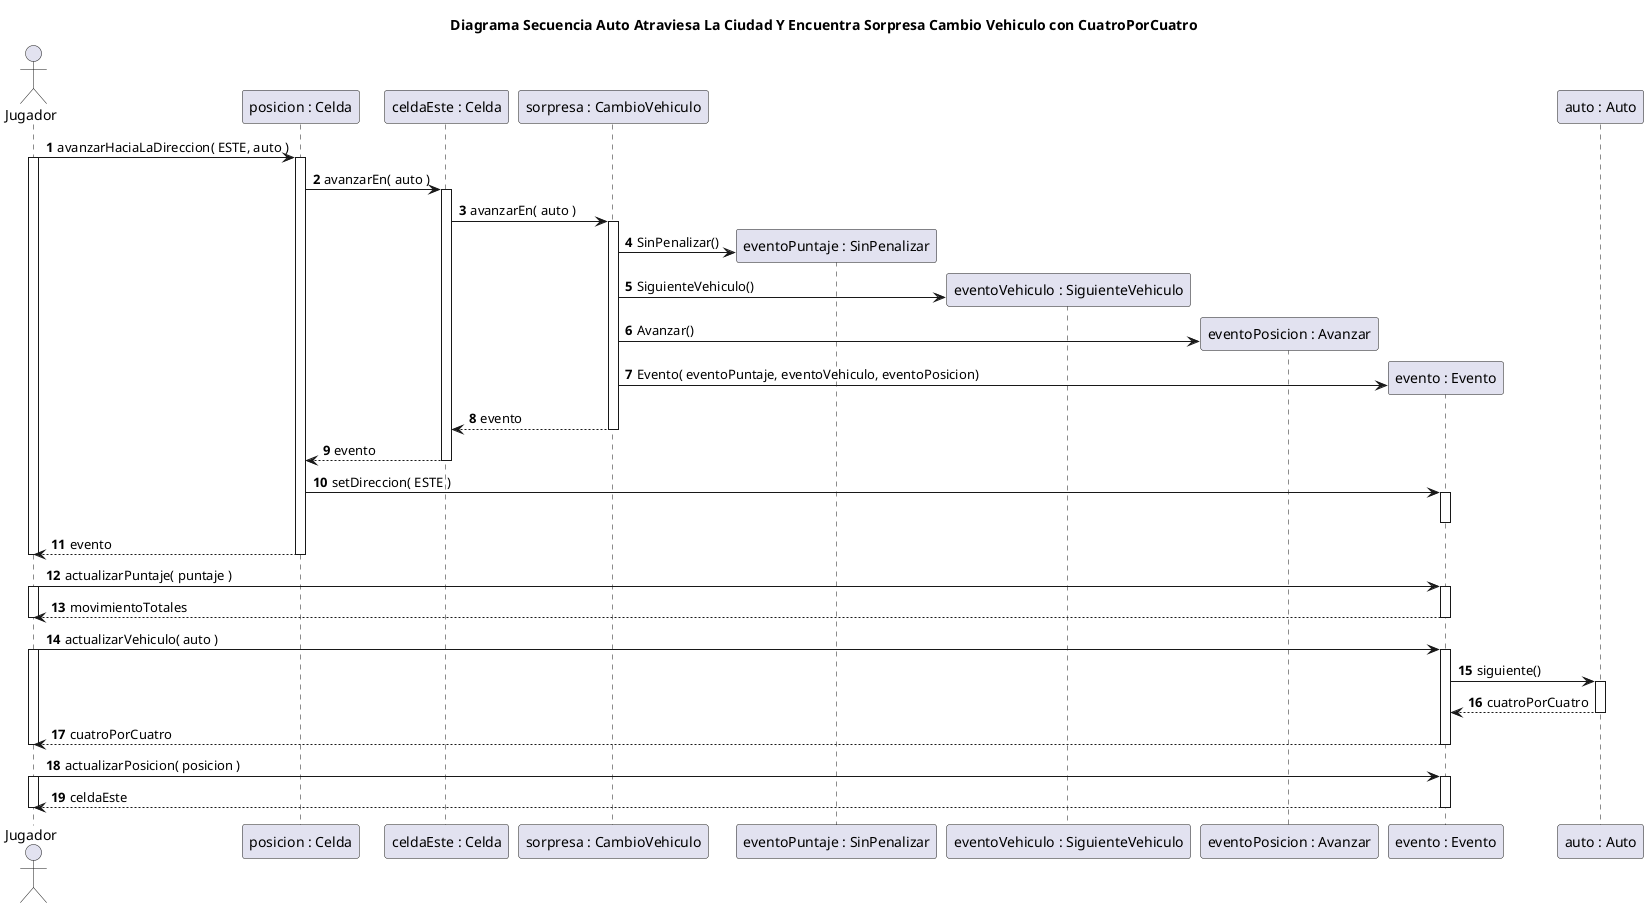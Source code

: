 @startuml
title Diagrama Secuencia Auto Atraviesa La Ciudad Y Encuentra Sorpresa Cambio Vehiculo con CuatroPorCuatro

autonumber

actor Jugador

Jugador -> "posicion : Celda"++: avanzarHaciaLaDireccion( ESTE, auto )

activate Jugador
"posicion : Celda" -> "celdaEste : Celda"++: avanzarEn( auto )


"celdaEste : Celda" -> "sorpresa : CambioVehiculo"++: avanzarEn( auto )

create "eventoPuntaje : SinPenalizar"
"sorpresa : CambioVehiculo"-> "eventoPuntaje : SinPenalizar": SinPenalizar()

create "eventoVehiculo : SiguienteVehiculo"
"sorpresa : CambioVehiculo" -> "eventoVehiculo : SiguienteVehiculo": SiguienteVehiculo()

create "eventoPosicion : Avanzar"
"sorpresa : CambioVehiculo"  -> "eventoPosicion : Avanzar": Avanzar()

create "evento : Evento"
"sorpresa : CambioVehiculo"  -> "evento : Evento": Evento( eventoPuntaje, eventoVehiculo, eventoPosicion)

"sorpresa : CambioVehiculo" --> "celdaEste : Celda": evento
deactivate "sorpresa : CambioVehiculo"

"celdaEste : Celda" --> "posicion : Celda": evento
deactivate "celdaEste : Celda"
"posicion : Celda" -> "evento : Evento"++: setDireccion( ESTE )
deactivate "evento : Evento"

"posicion : Celda" --> Jugador--: evento
deactivate Jugador

Jugador -> "evento : Evento"++: actualizarPuntaje( puntaje )
activate Jugador
Jugador <-- "evento : Evento"--: movimientoTotales
deactivate Jugador

Jugador -> "evento : Evento"++: actualizarVehiculo( auto )
activate Jugador
"evento : Evento" -> "auto : Auto"++: siguiente()
 "auto : Auto" --> "evento : Evento"--: cuatroPorCuatro

Jugador <-- "evento : Evento"--: cuatroPorCuatro
deactivate Jugador

Jugador -> "evento : Evento"++: actualizarPosicion( posicion )
activate Jugador
Jugador <-- "evento : Evento"--: celdaEste
deactivate Jugador
@enduml